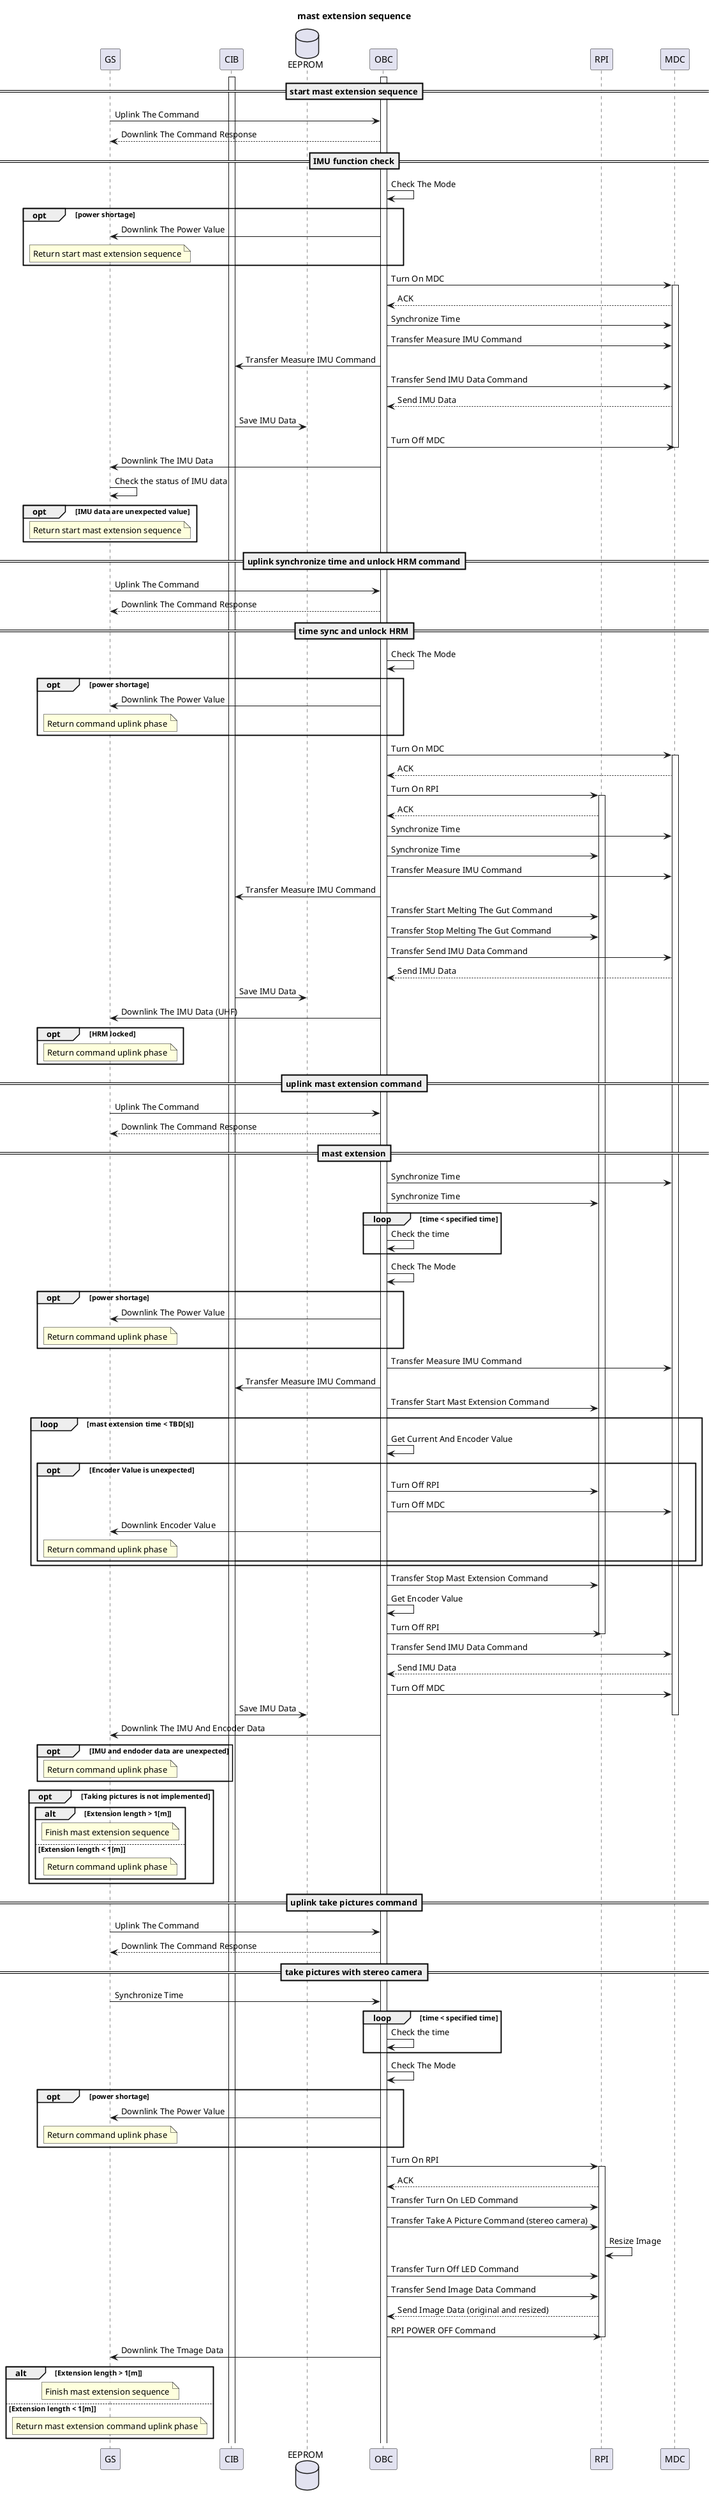 @startuml
title mast extension sequence

participant GS
participant CIB
database EEPROM
participant OBC
participant RPI
participant MDC

activate OBC
activate CIB
==start mast extension sequence==
GS -> OBC   : Uplink The Command
OBC --> GS   : Downlink The Command Response
==IMU function check==
OBC -> OBC  : Check The Mode
opt power shortage
    OBC -> GS   : Downlink The Power Value
    note over GS    : Return start mast extension sequence
end

OBC -> MDC  : Turn On MDC
activate MDC
MDC --> OBC : ACK
OBC -> MDC  : Synchronize Time
OBC -> MDC  : Transfer Measure IMU Command
OBC -> CIB  : Transfer Measure IMU Command
OBC -> MDC  : Transfer Send IMU Data Command
MDC --> OBC : Send IMU Data
CIB -> EEPROM : Save IMU Data
OBC -> MDC  : Turn Off MDC
deactivate MDC
OBC -> GS   : Downlink The IMU Data
GS  -> GS   : Check the status of IMU data
opt IMU data are unexpected value
    note over GS    : Return start mast extension sequence
end

==uplink synchronize time and unlock HRM command==
GS -> OBC   : Uplink The Command
OBC --> GS   : Downlink The Command Response

==time sync and unlock HRM==
OBC -> OBC  : Check The Mode
opt power shortage
    OBC -> GS   : Downlink The Power Value
note over GS    : Return command uplink phase
end

OBC -> MDC  : Turn On MDC
activate MDC
MDC --> OBC : ACK
OBC -> RPI  : Turn On RPI
activate RPI
RPI --> OBC : ACK
OBC -> MDC  : Synchronize Time
OBC -> RPI  : Synchronize Time
OBC -> MDC  : Transfer Measure IMU Command
OBC -> CIB  : Transfer Measure IMU Command
OBC -> RPI  : Transfer Start Melting The Gut Command
OBC -> RPI  : Transfer Stop Melting The Gut Command
OBC -> MDC  : Transfer Send IMU Data Command
MDC --> OBC : Send IMU Data
CIB -> EEPROM : Save IMU Data
OBC -> GS   : Downlink The IMU Data (UHF)
opt HRM locked
    note over GS        : Return command uplink phase
end

==uplink mast extension command==
GS -> OBC   : Uplink The Command
OBC --> GS   : Downlink The Command Response

==mast extension==
OBC -> MDC  : Synchronize Time
OBC -> RPI  : Synchronize Time
loop time < specified time
    OBC -> OBC        : Check the time
end

OBC -> OBC  : Check The Mode
opt power shortage
    OBC -> GS   : Downlink The Power Value
    note over GS    : Return command uplink phase
end

OBC -> MDC  : Transfer Measure IMU Command
OBC -> CIB  : Transfer Measure IMU Command
OBC -> RPI  : Transfer Start Mast Extension Command
loop mast extension time < TBD[s]
    OBC -> OBC        : Get Current And Encoder Value
    opt Encoder Value is unexpected
        OBC -> RPI  : Turn Off RPI
        OBC -> MDC  : Turn Off MDC
        OBC -> GS   : Downlink Encoder Value
        note over GS    : Return command uplink phase
    end
end

OBC -> RPI  : Transfer Stop Mast Extension Command
OBC -> OBC  : Get Encoder Value
OBC -> RPI  : Turn Off RPI
deactivate RPI
OBC -> MDC  : Transfer Send IMU Data Command
MDC --> OBC : Send IMU Data
OBC -> MDC  : Turn Off MDC
CIB -> EEPROM : Save IMU Data
deactivate MDC
OBC -> GS   : Downlink The IMU And Encoder Data
opt IMU and endoder data are unexpected
    note over GS    : Return command uplink phase
end

opt Taking pictures is not implemented
    alt Extension length > 1[m]
        note over GS    : Finish mast extension sequence
    else Extension length < 1[m]
        note over GS    : Return command uplink phase
    end
end

==uplink take pictures command==
GS -> OBC   : Uplink The Command
OBC --> GS   : Downlink The Command Response

==take pictures with stereo camera==
GS -> OBC   : Synchronize Time
loop time < specified time
    OBC -> OBC  : Check the time
end

OBC -> OBC  : Check The Mode
opt power shortage
    OBC -> GS   : Downlink The Power Value
note over GS    : Return command uplink phase
end

OBC -> RPI  : Turn On RPI
activate RPI
RPI --> OBC : ACK
OBC -> RPI  : Transfer Turn On LED Command
OBC -> RPI  : Transfer Take A Picture Command (stereo camera)
RPI -> RPI  : Resize Image
OBC -> RPI  : Transfer Turn Off LED Command
OBC -> RPI  : Transfer Send Image Data Command
RPI --> OBC : Send Image Data (original and resized)
OBC -> RPI  : RPI POWER OFF Command
deactivate RPI
OBC -> GS   : Downlink The Tmage Data
alt Extension length > 1[m]
    note over GS    : Finish mast extension sequence
else Extension length < 1[m]
    note over GS    : Return mast extension command uplink phase
end

@enduml